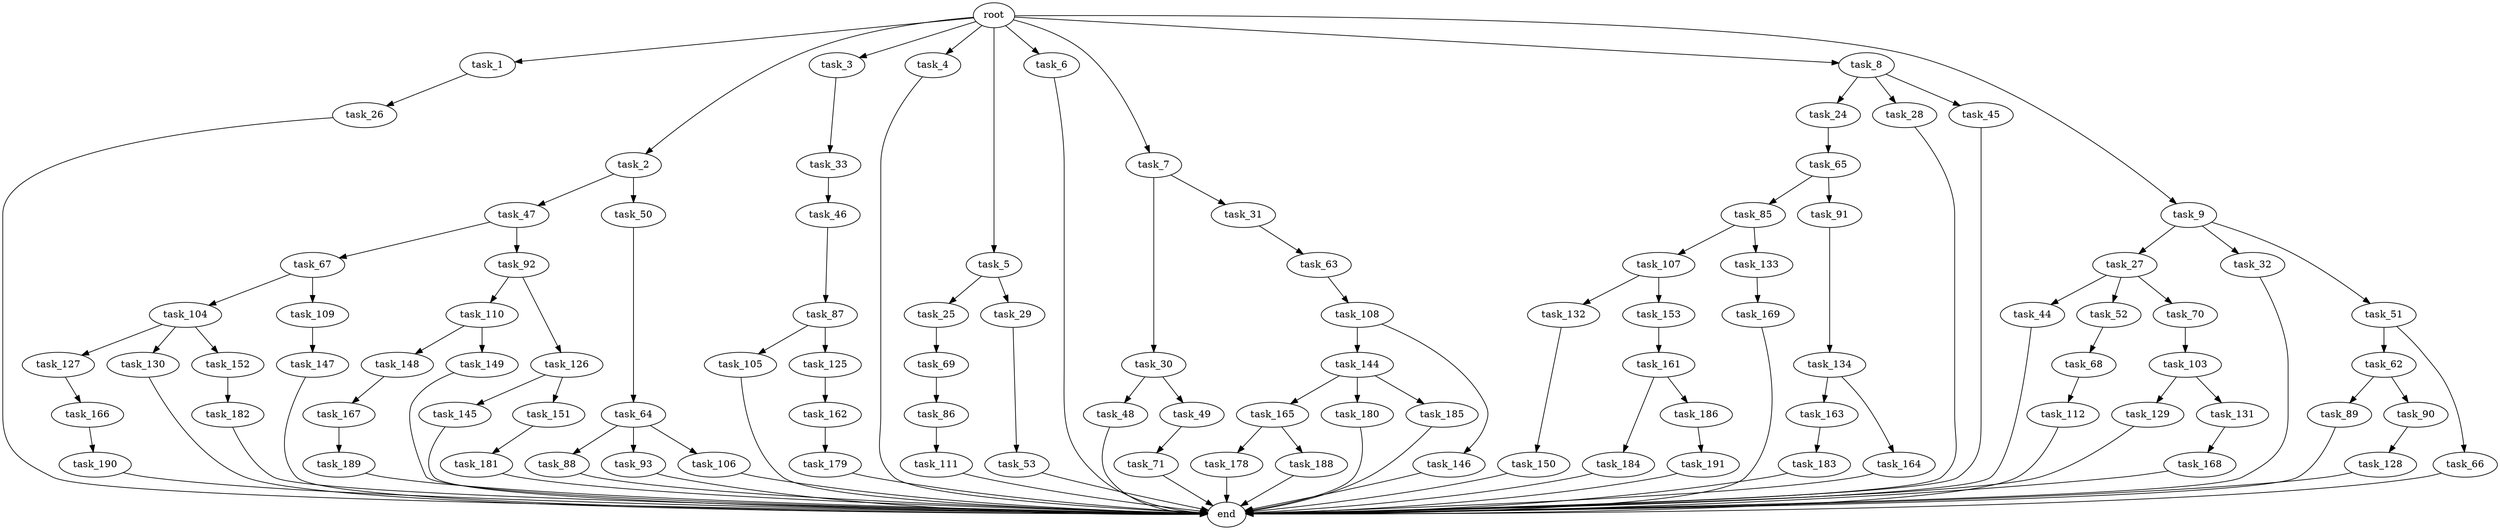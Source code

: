 digraph G {
  root [size="0.000000"];
  task_1 [size="2.048000"];
  task_2 [size="2.048000"];
  task_3 [size="2.048000"];
  task_4 [size="2.048000"];
  task_5 [size="2.048000"];
  task_6 [size="2.048000"];
  task_7 [size="2.048000"];
  task_8 [size="2.048000"];
  task_9 [size="2.048000"];
  task_24 [size="1391569403.904000"];
  task_25 [size="841813590.016000"];
  task_26 [size="1717986918.400000"];
  task_27 [size="1391569403.904000"];
  task_28 [size="1391569403.904000"];
  task_29 [size="841813590.016000"];
  task_30 [size="154618822.656000"];
  task_31 [size="154618822.656000"];
  task_32 [size="1391569403.904000"];
  task_33 [size="1717986918.400000"];
  task_44 [size="68719476.736000"];
  task_45 [size="1391569403.904000"];
  task_46 [size="68719476.736000"];
  task_47 [size="1717986918.400000"];
  task_48 [size="68719476.736000"];
  task_49 [size="68719476.736000"];
  task_50 [size="1717986918.400000"];
  task_51 [size="1391569403.904000"];
  task_52 [size="68719476.736000"];
  task_53 [size="841813590.016000"];
  task_62 [size="429496729.600000"];
  task_63 [size="1717986918.400000"];
  task_64 [size="1391569403.904000"];
  task_65 [size="154618822.656000"];
  task_66 [size="429496729.600000"];
  task_67 [size="429496729.600000"];
  task_68 [size="1099511627.776000"];
  task_69 [size="618475290.624000"];
  task_70 [size="68719476.736000"];
  task_71 [size="1717986918.400000"];
  task_85 [size="154618822.656000"];
  task_86 [size="1391569403.904000"];
  task_87 [size="1717986918.400000"];
  task_88 [size="618475290.624000"];
  task_89 [size="429496729.600000"];
  task_90 [size="429496729.600000"];
  task_91 [size="154618822.656000"];
  task_92 [size="429496729.600000"];
  task_93 [size="618475290.624000"];
  task_103 [size="618475290.624000"];
  task_104 [size="1099511627.776000"];
  task_105 [size="1717986918.400000"];
  task_106 [size="618475290.624000"];
  task_107 [size="1099511627.776000"];
  task_108 [size="1717986918.400000"];
  task_109 [size="1099511627.776000"];
  task_110 [size="618475290.624000"];
  task_111 [size="841813590.016000"];
  task_112 [size="68719476.736000"];
  task_125 [size="1717986918.400000"];
  task_126 [size="618475290.624000"];
  task_127 [size="68719476.736000"];
  task_128 [size="68719476.736000"];
  task_129 [size="68719476.736000"];
  task_130 [size="68719476.736000"];
  task_131 [size="68719476.736000"];
  task_132 [size="841813590.016000"];
  task_133 [size="1099511627.776000"];
  task_134 [size="1717986918.400000"];
  task_144 [size="1391569403.904000"];
  task_145 [size="618475290.624000"];
  task_146 [size="1391569403.904000"];
  task_147 [size="1391569403.904000"];
  task_148 [size="841813590.016000"];
  task_149 [size="841813590.016000"];
  task_150 [size="274877906.944000"];
  task_151 [size="618475290.624000"];
  task_152 [size="68719476.736000"];
  task_153 [size="841813590.016000"];
  task_161 [size="841813590.016000"];
  task_162 [size="1391569403.904000"];
  task_163 [size="618475290.624000"];
  task_164 [size="618475290.624000"];
  task_165 [size="274877906.944000"];
  task_166 [size="429496729.600000"];
  task_167 [size="1099511627.776000"];
  task_168 [size="274877906.944000"];
  task_169 [size="1717986918.400000"];
  task_178 [size="618475290.624000"];
  task_179 [size="1391569403.904000"];
  task_180 [size="274877906.944000"];
  task_181 [size="1099511627.776000"];
  task_182 [size="1099511627.776000"];
  task_183 [size="68719476.736000"];
  task_184 [size="1099511627.776000"];
  task_185 [size="274877906.944000"];
  task_186 [size="1099511627.776000"];
  task_188 [size="618475290.624000"];
  task_189 [size="1099511627.776000"];
  task_190 [size="1099511627.776000"];
  task_191 [size="618475290.624000"];
  end [size="0.000000"];

  root -> task_1 [size="1.000000"];
  root -> task_2 [size="1.000000"];
  root -> task_3 [size="1.000000"];
  root -> task_4 [size="1.000000"];
  root -> task_5 [size="1.000000"];
  root -> task_6 [size="1.000000"];
  root -> task_7 [size="1.000000"];
  root -> task_8 [size="1.000000"];
  root -> task_9 [size="1.000000"];
  task_1 -> task_26 [size="838860800.000000"];
  task_2 -> task_47 [size="838860800.000000"];
  task_2 -> task_50 [size="838860800.000000"];
  task_3 -> task_33 [size="838860800.000000"];
  task_4 -> end [size="1.000000"];
  task_5 -> task_25 [size="411041792.000000"];
  task_5 -> task_29 [size="411041792.000000"];
  task_6 -> end [size="1.000000"];
  task_7 -> task_30 [size="75497472.000000"];
  task_7 -> task_31 [size="75497472.000000"];
  task_8 -> task_24 [size="679477248.000000"];
  task_8 -> task_28 [size="679477248.000000"];
  task_8 -> task_45 [size="679477248.000000"];
  task_9 -> task_27 [size="679477248.000000"];
  task_9 -> task_32 [size="679477248.000000"];
  task_9 -> task_51 [size="679477248.000000"];
  task_24 -> task_65 [size="75497472.000000"];
  task_25 -> task_69 [size="301989888.000000"];
  task_26 -> end [size="1.000000"];
  task_27 -> task_44 [size="33554432.000000"];
  task_27 -> task_52 [size="33554432.000000"];
  task_27 -> task_70 [size="33554432.000000"];
  task_28 -> end [size="1.000000"];
  task_29 -> task_53 [size="411041792.000000"];
  task_30 -> task_48 [size="33554432.000000"];
  task_30 -> task_49 [size="33554432.000000"];
  task_31 -> task_63 [size="838860800.000000"];
  task_32 -> end [size="1.000000"];
  task_33 -> task_46 [size="33554432.000000"];
  task_44 -> end [size="1.000000"];
  task_45 -> end [size="1.000000"];
  task_46 -> task_87 [size="838860800.000000"];
  task_47 -> task_67 [size="209715200.000000"];
  task_47 -> task_92 [size="209715200.000000"];
  task_48 -> end [size="1.000000"];
  task_49 -> task_71 [size="838860800.000000"];
  task_50 -> task_64 [size="679477248.000000"];
  task_51 -> task_62 [size="209715200.000000"];
  task_51 -> task_66 [size="209715200.000000"];
  task_52 -> task_68 [size="536870912.000000"];
  task_53 -> end [size="1.000000"];
  task_62 -> task_89 [size="209715200.000000"];
  task_62 -> task_90 [size="209715200.000000"];
  task_63 -> task_108 [size="838860800.000000"];
  task_64 -> task_88 [size="301989888.000000"];
  task_64 -> task_93 [size="301989888.000000"];
  task_64 -> task_106 [size="301989888.000000"];
  task_65 -> task_85 [size="75497472.000000"];
  task_65 -> task_91 [size="75497472.000000"];
  task_66 -> end [size="1.000000"];
  task_67 -> task_104 [size="536870912.000000"];
  task_67 -> task_109 [size="536870912.000000"];
  task_68 -> task_112 [size="33554432.000000"];
  task_69 -> task_86 [size="679477248.000000"];
  task_70 -> task_103 [size="301989888.000000"];
  task_71 -> end [size="1.000000"];
  task_85 -> task_107 [size="536870912.000000"];
  task_85 -> task_133 [size="536870912.000000"];
  task_86 -> task_111 [size="411041792.000000"];
  task_87 -> task_105 [size="838860800.000000"];
  task_87 -> task_125 [size="838860800.000000"];
  task_88 -> end [size="1.000000"];
  task_89 -> end [size="1.000000"];
  task_90 -> task_128 [size="33554432.000000"];
  task_91 -> task_134 [size="838860800.000000"];
  task_92 -> task_110 [size="301989888.000000"];
  task_92 -> task_126 [size="301989888.000000"];
  task_93 -> end [size="1.000000"];
  task_103 -> task_129 [size="33554432.000000"];
  task_103 -> task_131 [size="33554432.000000"];
  task_104 -> task_127 [size="33554432.000000"];
  task_104 -> task_130 [size="33554432.000000"];
  task_104 -> task_152 [size="33554432.000000"];
  task_105 -> end [size="1.000000"];
  task_106 -> end [size="1.000000"];
  task_107 -> task_132 [size="411041792.000000"];
  task_107 -> task_153 [size="411041792.000000"];
  task_108 -> task_144 [size="679477248.000000"];
  task_108 -> task_146 [size="679477248.000000"];
  task_109 -> task_147 [size="679477248.000000"];
  task_110 -> task_148 [size="411041792.000000"];
  task_110 -> task_149 [size="411041792.000000"];
  task_111 -> end [size="1.000000"];
  task_112 -> end [size="1.000000"];
  task_125 -> task_162 [size="679477248.000000"];
  task_126 -> task_145 [size="301989888.000000"];
  task_126 -> task_151 [size="301989888.000000"];
  task_127 -> task_166 [size="209715200.000000"];
  task_128 -> end [size="1.000000"];
  task_129 -> end [size="1.000000"];
  task_130 -> end [size="1.000000"];
  task_131 -> task_168 [size="134217728.000000"];
  task_132 -> task_150 [size="134217728.000000"];
  task_133 -> task_169 [size="838860800.000000"];
  task_134 -> task_163 [size="301989888.000000"];
  task_134 -> task_164 [size="301989888.000000"];
  task_144 -> task_165 [size="134217728.000000"];
  task_144 -> task_180 [size="134217728.000000"];
  task_144 -> task_185 [size="134217728.000000"];
  task_145 -> end [size="1.000000"];
  task_146 -> end [size="1.000000"];
  task_147 -> end [size="1.000000"];
  task_148 -> task_167 [size="536870912.000000"];
  task_149 -> end [size="1.000000"];
  task_150 -> end [size="1.000000"];
  task_151 -> task_181 [size="536870912.000000"];
  task_152 -> task_182 [size="536870912.000000"];
  task_153 -> task_161 [size="411041792.000000"];
  task_161 -> task_184 [size="536870912.000000"];
  task_161 -> task_186 [size="536870912.000000"];
  task_162 -> task_179 [size="679477248.000000"];
  task_163 -> task_183 [size="33554432.000000"];
  task_164 -> end [size="1.000000"];
  task_165 -> task_178 [size="301989888.000000"];
  task_165 -> task_188 [size="301989888.000000"];
  task_166 -> task_190 [size="536870912.000000"];
  task_167 -> task_189 [size="536870912.000000"];
  task_168 -> end [size="1.000000"];
  task_169 -> end [size="1.000000"];
  task_178 -> end [size="1.000000"];
  task_179 -> end [size="1.000000"];
  task_180 -> end [size="1.000000"];
  task_181 -> end [size="1.000000"];
  task_182 -> end [size="1.000000"];
  task_183 -> end [size="1.000000"];
  task_184 -> end [size="1.000000"];
  task_185 -> end [size="1.000000"];
  task_186 -> task_191 [size="301989888.000000"];
  task_188 -> end [size="1.000000"];
  task_189 -> end [size="1.000000"];
  task_190 -> end [size="1.000000"];
  task_191 -> end [size="1.000000"];
}
